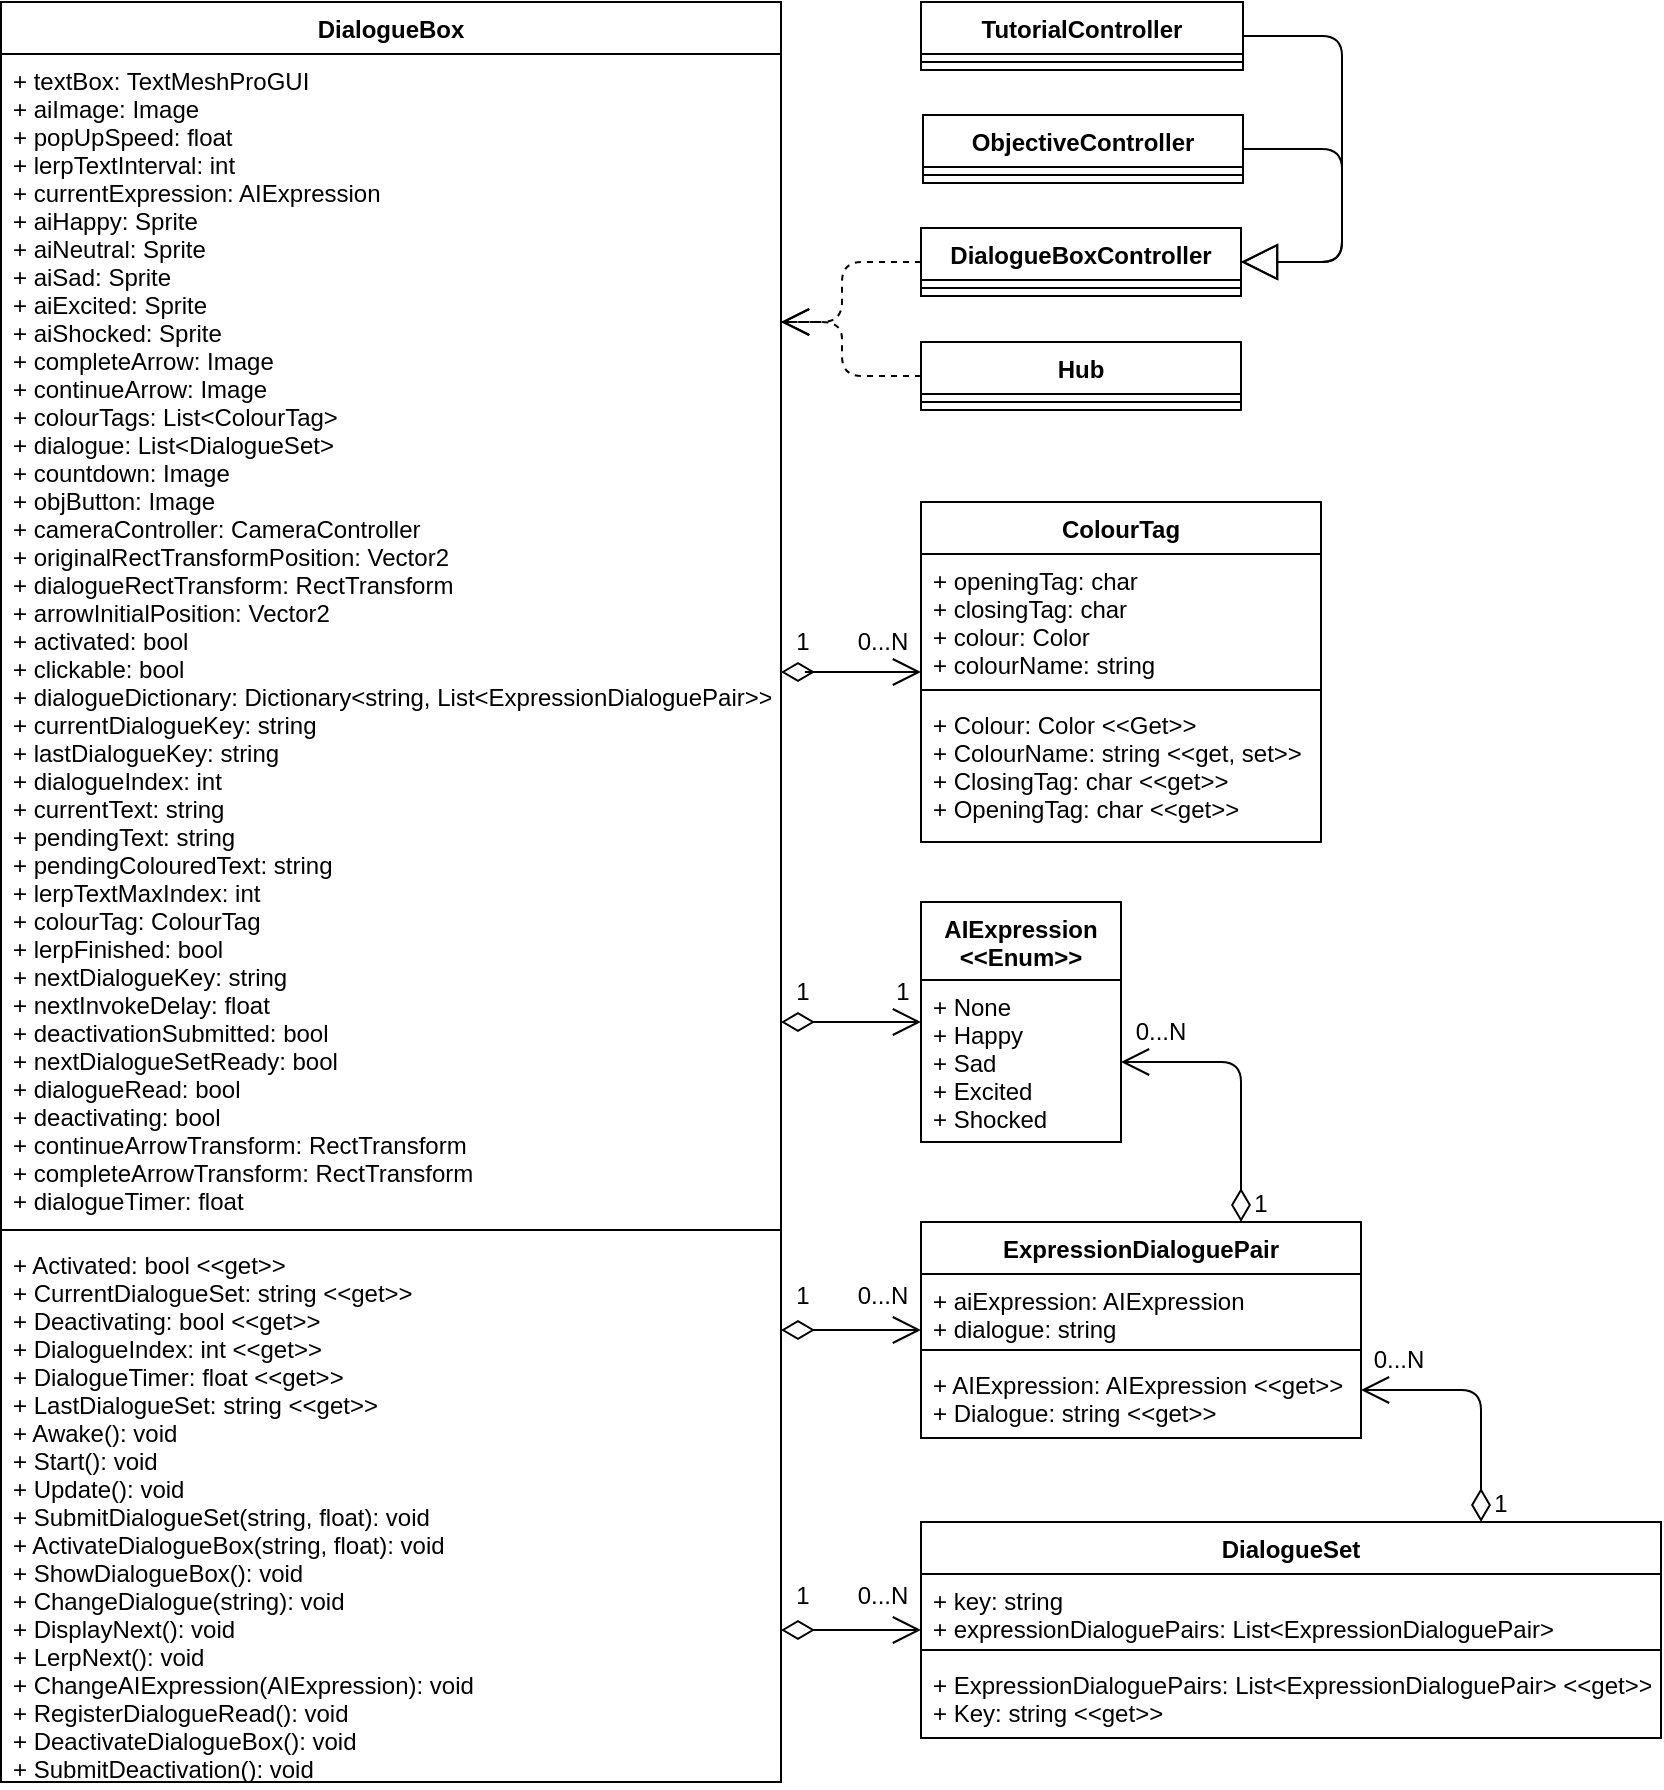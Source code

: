 <mxfile version="12.1.0" type="device" pages="1"><diagram id="YUg2zM-sCg1uVjp_kUEC" name="Page-1"><mxGraphModel dx="540" dy="940" grid="1" gridSize="10" guides="1" tooltips="1" connect="1" arrows="1" fold="1" page="1" pageScale="1" pageWidth="850" pageHeight="1100" math="0" shadow="0"><root><mxCell id="0"/><mxCell id="1" parent="0"/><mxCell id="HQEyYyZBI-7ssNKghKMO-1" value="DialogueBox" style="swimlane;fontStyle=1;align=center;verticalAlign=top;childLayout=stackLayout;horizontal=1;startSize=26;horizontalStack=0;resizeParent=1;resizeParentMax=0;resizeLast=0;collapsible=1;marginBottom=0;" vertex="1" parent="1"><mxGeometry x="9.5" y="90" width="390" height="890" as="geometry"/></mxCell><mxCell id="HQEyYyZBI-7ssNKghKMO-2" value="+ textBox: TextMeshProGUI&#10;+ aiImage: Image&#10;+ popUpSpeed: float&#10;+ lerpTextInterval: int&#10;+ currentExpression: AIExpression&#10;+ aiHappy: Sprite&#10;+ aiNeutral: Sprite&#10;+ aiSad: Sprite&#10;+ aiExcited: Sprite&#10;+ aiShocked: Sprite&#10;+ completeArrow: Image&#10;+ continueArrow: Image&#10;+ colourTags: List&lt;ColourTag&gt;&#10;+ dialogue: List&lt;DialogueSet&gt;&#10;+ countdown: Image&#10;+ objButton: Image&#10;+ cameraController: CameraController&#10;+ originalRectTransformPosition: Vector2&#10;+ dialogueRectTransform: RectTransform&#10;+ arrowInitialPosition: Vector2&#10;+ activated: bool&#10;+ clickable: bool&#10;+ dialogueDictionary: Dictionary&lt;string, List&lt;ExpressionDialoguePair&gt;&gt;&#10;+ currentDialogueKey: string&#10;+ lastDialogueKey: string&#10;+ dialogueIndex: int&#10;+ currentText: string&#10;+ pendingText: string&#10;+ pendingColouredText: string&#10;+ lerpTextMaxIndex: int&#10;+ colourTag: ColourTag&#10;+ lerpFinished: bool&#10;+ nextDialogueKey: string&#10;+ nextInvokeDelay: float&#10;+ deactivationSubmitted: bool&#10;+ nextDialogueSetReady: bool&#10;+ dialogueRead: bool&#10;+ deactivating: bool&#10;+ continueArrowTransform: RectTransform&#10;+ completeArrowTransform: RectTransform&#10;+ dialogueTimer: float" style="text;strokeColor=none;fillColor=none;align=left;verticalAlign=top;spacingLeft=4;spacingRight=4;overflow=hidden;rotatable=0;points=[[0,0.5],[1,0.5]];portConstraint=eastwest;" vertex="1" parent="HQEyYyZBI-7ssNKghKMO-1"><mxGeometry y="26" width="390" height="584" as="geometry"/></mxCell><mxCell id="HQEyYyZBI-7ssNKghKMO-3" value="" style="line;strokeWidth=1;fillColor=none;align=left;verticalAlign=middle;spacingTop=-1;spacingLeft=3;spacingRight=3;rotatable=0;labelPosition=right;points=[];portConstraint=eastwest;" vertex="1" parent="HQEyYyZBI-7ssNKghKMO-1"><mxGeometry y="610" width="390" height="8" as="geometry"/></mxCell><mxCell id="HQEyYyZBI-7ssNKghKMO-4" value="+ Activated: bool &lt;&lt;get&gt;&gt;&#10;+ CurrentDialogueSet: string &lt;&lt;get&gt;&gt;&#10;+ Deactivating: bool &lt;&lt;get&gt;&gt;&#10;+ DialogueIndex: int &lt;&lt;get&gt;&gt;&#10;+ DialogueTimer: float &lt;&lt;get&gt;&gt;&#10;+ LastDialogueSet: string &lt;&lt;get&gt;&gt;&#10;+ Awake(): void&#10;+ Start(): void&#10;+ Update(): void&#10;+ SubmitDialogueSet(string, float): void&#10;+ ActivateDialogueBox(string, float): void&#10;+ ShowDialogueBox(): void&#10;+ ChangeDialogue(string): void&#10;+ DisplayNext(): void&#10;+ LerpNext(): void&#10;+ ChangeAIExpression(AIExpression): void&#10;+ RegisterDialogueRead(): void&#10;+ DeactivateDialogueBox(): void&#10;+ SubmitDeactivation(): void" style="text;strokeColor=none;fillColor=none;align=left;verticalAlign=top;spacingLeft=4;spacingRight=4;overflow=hidden;rotatable=0;points=[[0,0.5],[1,0.5]];portConstraint=eastwest;" vertex="1" parent="HQEyYyZBI-7ssNKghKMO-1"><mxGeometry y="618" width="390" height="272" as="geometry"/></mxCell><mxCell id="HQEyYyZBI-7ssNKghKMO-5" value="AIExpression&#10;&lt;&lt;Enum&gt;&gt;" style="swimlane;fontStyle=1;align=center;verticalAlign=top;childLayout=stackLayout;horizontal=1;startSize=39;horizontalStack=0;resizeParent=1;resizeParentMax=0;resizeLast=0;collapsible=1;marginBottom=0;" vertex="1" parent="1"><mxGeometry x="469.5" y="540" width="100" height="120" as="geometry"/></mxCell><mxCell id="HQEyYyZBI-7ssNKghKMO-6" value="+ None&#10;+ Happy&#10;+ Sad&#10;+ Excited&#10;+ Shocked" style="text;strokeColor=none;fillColor=none;align=left;verticalAlign=top;spacingLeft=4;spacingRight=4;overflow=hidden;rotatable=0;points=[[0,0.5],[1,0.5]];portConstraint=eastwest;" vertex="1" parent="HQEyYyZBI-7ssNKghKMO-5"><mxGeometry y="39" width="100" height="81" as="geometry"/></mxCell><mxCell id="HQEyYyZBI-7ssNKghKMO-9" value="ColourTag" style="swimlane;fontStyle=1;align=center;verticalAlign=top;childLayout=stackLayout;horizontal=1;startSize=26;horizontalStack=0;resizeParent=1;resizeParentMax=0;resizeLast=0;collapsible=1;marginBottom=0;" vertex="1" parent="1"><mxGeometry x="469.5" y="340" width="200" height="170" as="geometry"/></mxCell><mxCell id="HQEyYyZBI-7ssNKghKMO-10" value="+ openingTag: char&#10;+ closingTag: char&#10;+ colour: Color&#10;+ colourName: string" style="text;strokeColor=none;fillColor=none;align=left;verticalAlign=top;spacingLeft=4;spacingRight=4;overflow=hidden;rotatable=0;points=[[0,0.5],[1,0.5]];portConstraint=eastwest;" vertex="1" parent="HQEyYyZBI-7ssNKghKMO-9"><mxGeometry y="26" width="200" height="64" as="geometry"/></mxCell><mxCell id="HQEyYyZBI-7ssNKghKMO-11" value="" style="line;strokeWidth=1;fillColor=none;align=left;verticalAlign=middle;spacingTop=-1;spacingLeft=3;spacingRight=3;rotatable=0;labelPosition=right;points=[];portConstraint=eastwest;" vertex="1" parent="HQEyYyZBI-7ssNKghKMO-9"><mxGeometry y="90" width="200" height="8" as="geometry"/></mxCell><mxCell id="HQEyYyZBI-7ssNKghKMO-12" value="+ Colour: Color &lt;&lt;Get&gt;&gt;&#10;+ ColourName: string &lt;&lt;get, set&gt;&gt;&#10;+ ClosingTag: char &lt;&lt;get&gt;&gt;&#10;+ OpeningTag: char &lt;&lt;get&gt;&gt;" style="text;strokeColor=none;fillColor=none;align=left;verticalAlign=top;spacingLeft=4;spacingRight=4;overflow=hidden;rotatable=0;points=[[0,0.5],[1,0.5]];portConstraint=eastwest;" vertex="1" parent="HQEyYyZBI-7ssNKghKMO-9"><mxGeometry y="98" width="200" height="72" as="geometry"/></mxCell><mxCell id="HQEyYyZBI-7ssNKghKMO-13" value="ExpressionDialoguePair" style="swimlane;fontStyle=1;align=center;verticalAlign=top;childLayout=stackLayout;horizontal=1;startSize=26;horizontalStack=0;resizeParent=1;resizeParentMax=0;resizeLast=0;collapsible=1;marginBottom=0;" vertex="1" parent="1"><mxGeometry x="469.5" y="700" width="220" height="108" as="geometry"/></mxCell><mxCell id="HQEyYyZBI-7ssNKghKMO-14" value="+ aiExpression: AIExpression&#10;+ dialogue: string" style="text;strokeColor=none;fillColor=none;align=left;verticalAlign=top;spacingLeft=4;spacingRight=4;overflow=hidden;rotatable=0;points=[[0,0.5],[1,0.5]];portConstraint=eastwest;" vertex="1" parent="HQEyYyZBI-7ssNKghKMO-13"><mxGeometry y="26" width="220" height="34" as="geometry"/></mxCell><mxCell id="HQEyYyZBI-7ssNKghKMO-15" value="" style="line;strokeWidth=1;fillColor=none;align=left;verticalAlign=middle;spacingTop=-1;spacingLeft=3;spacingRight=3;rotatable=0;labelPosition=right;points=[];portConstraint=eastwest;" vertex="1" parent="HQEyYyZBI-7ssNKghKMO-13"><mxGeometry y="60" width="220" height="8" as="geometry"/></mxCell><mxCell id="HQEyYyZBI-7ssNKghKMO-16" value="+ AIExpression: AIExpression &lt;&lt;get&gt;&gt;&#10;+ Dialogue: string &lt;&lt;get&gt;&gt;" style="text;strokeColor=none;fillColor=none;align=left;verticalAlign=top;spacingLeft=4;spacingRight=4;overflow=hidden;rotatable=0;points=[[0,0.5],[1,0.5]];portConstraint=eastwest;" vertex="1" parent="HQEyYyZBI-7ssNKghKMO-13"><mxGeometry y="68" width="220" height="40" as="geometry"/></mxCell><mxCell id="HQEyYyZBI-7ssNKghKMO-17" value="DialogueSet" style="swimlane;fontStyle=1;align=center;verticalAlign=top;childLayout=stackLayout;horizontal=1;startSize=26;horizontalStack=0;resizeParent=1;resizeParentMax=0;resizeLast=0;collapsible=1;marginBottom=0;" vertex="1" parent="1"><mxGeometry x="469.5" y="850" width="370" height="108" as="geometry"/></mxCell><mxCell id="HQEyYyZBI-7ssNKghKMO-18" value="+ key: string&#10;+ expressionDialoguePairs: List&lt;ExpressionDialoguePair&gt;" style="text;strokeColor=none;fillColor=none;align=left;verticalAlign=top;spacingLeft=4;spacingRight=4;overflow=hidden;rotatable=0;points=[[0,0.5],[1,0.5]];portConstraint=eastwest;" vertex="1" parent="HQEyYyZBI-7ssNKghKMO-17"><mxGeometry y="26" width="370" height="34" as="geometry"/></mxCell><mxCell id="HQEyYyZBI-7ssNKghKMO-19" value="" style="line;strokeWidth=1;fillColor=none;align=left;verticalAlign=middle;spacingTop=-1;spacingLeft=3;spacingRight=3;rotatable=0;labelPosition=right;points=[];portConstraint=eastwest;" vertex="1" parent="HQEyYyZBI-7ssNKghKMO-17"><mxGeometry y="60" width="370" height="8" as="geometry"/></mxCell><mxCell id="HQEyYyZBI-7ssNKghKMO-20" value="+ ExpressionDialoguePairs: List&lt;ExpressionDialoguePair&gt; &lt;&lt;get&gt;&gt;&#10;+ Key: string &lt;&lt;get&gt;&gt;" style="text;strokeColor=none;fillColor=none;align=left;verticalAlign=top;spacingLeft=4;spacingRight=4;overflow=hidden;rotatable=0;points=[[0,0.5],[1,0.5]];portConstraint=eastwest;" vertex="1" parent="HQEyYyZBI-7ssNKghKMO-17"><mxGeometry y="68" width="370" height="40" as="geometry"/></mxCell><mxCell id="HQEyYyZBI-7ssNKghKMO-21" value="" style="endArrow=open;html=1;endSize=12;startArrow=diamondThin;startSize=14;startFill=0;edgeStyle=orthogonalEdgeStyle;align=left;verticalAlign=bottom;" edge="1" parent="1" source="HQEyYyZBI-7ssNKghKMO-1" target="HQEyYyZBI-7ssNKghKMO-9"><mxGeometry x="-0.429" y="25" relative="1" as="geometry"><mxPoint x="399.5" y="420" as="sourcePoint"/><mxPoint x="789.5" y="460" as="targetPoint"/><Array as="points"><mxPoint x="409.5" y="425"/><mxPoint x="409.5" y="425"/></Array><mxPoint as="offset"/></mxGeometry></mxCell><mxCell id="HQEyYyZBI-7ssNKghKMO-22" value="0...N" style="text;html=1;resizable=0;points=[];align=center;verticalAlign=middle;labelBackgroundColor=#ffffff;" vertex="1" connectable="0" parent="HQEyYyZBI-7ssNKghKMO-21"><mxGeometry x="0.794" relative="1" as="geometry"><mxPoint x="-12.5" y="-15" as="offset"/></mxGeometry></mxCell><mxCell id="HQEyYyZBI-7ssNKghKMO-24" value="1" style="text;html=1;resizable=0;points=[];align=center;verticalAlign=middle;labelBackgroundColor=#ffffff;" vertex="1" connectable="0" parent="HQEyYyZBI-7ssNKghKMO-21"><mxGeometry x="-0.749" y="1" relative="1" as="geometry"><mxPoint x="1.5" y="-14" as="offset"/></mxGeometry></mxCell><mxCell id="HQEyYyZBI-7ssNKghKMO-26" value="" style="endArrow=open;html=1;endSize=12;startArrow=diamondThin;startSize=14;startFill=0;edgeStyle=orthogonalEdgeStyle;align=left;verticalAlign=bottom;" edge="1" parent="1" source="HQEyYyZBI-7ssNKghKMO-1" target="HQEyYyZBI-7ssNKghKMO-5"><mxGeometry x="-0.429" y="25" relative="1" as="geometry"><mxPoint x="399.5" y="620" as="sourcePoint"/><mxPoint x="479.5" y="334.833" as="targetPoint"/><Array as="points"><mxPoint x="419.5" y="600"/><mxPoint x="419.5" y="600"/></Array><mxPoint as="offset"/></mxGeometry></mxCell><mxCell id="HQEyYyZBI-7ssNKghKMO-27" value="1" style="text;html=1;resizable=0;points=[];align=center;verticalAlign=middle;labelBackgroundColor=#ffffff;" vertex="1" connectable="0" parent="HQEyYyZBI-7ssNKghKMO-26"><mxGeometry x="0.794" relative="1" as="geometry"><mxPoint x="-3" y="-15" as="offset"/></mxGeometry></mxCell><mxCell id="HQEyYyZBI-7ssNKghKMO-28" value="1" style="text;html=1;resizable=0;points=[];align=center;verticalAlign=middle;labelBackgroundColor=#ffffff;" vertex="1" connectable="0" parent="HQEyYyZBI-7ssNKghKMO-26"><mxGeometry x="-0.749" y="1" relative="1" as="geometry"><mxPoint x="1.5" y="-14" as="offset"/></mxGeometry></mxCell><mxCell id="HQEyYyZBI-7ssNKghKMO-29" value="" style="endArrow=open;html=1;endSize=12;startArrow=diamondThin;startSize=14;startFill=0;edgeStyle=orthogonalEdgeStyle;align=left;verticalAlign=bottom;" edge="1" parent="1" source="HQEyYyZBI-7ssNKghKMO-13" target="HQEyYyZBI-7ssNKghKMO-5"><mxGeometry x="-0.429" y="25" relative="1" as="geometry"><mxPoint x="479.5" y="630.833" as="sourcePoint"/><mxPoint x="409.5" y="630.833" as="targetPoint"/><Array as="points"><mxPoint x="629.5" y="620"/></Array><mxPoint as="offset"/></mxGeometry></mxCell><mxCell id="HQEyYyZBI-7ssNKghKMO-30" value="0...N" style="text;html=1;resizable=0;points=[];align=center;verticalAlign=middle;labelBackgroundColor=#ffffff;" vertex="1" connectable="0" parent="HQEyYyZBI-7ssNKghKMO-29"><mxGeometry x="0.794" relative="1" as="geometry"><mxPoint x="5" y="-15" as="offset"/></mxGeometry></mxCell><mxCell id="HQEyYyZBI-7ssNKghKMO-31" value="1" style="text;html=1;resizable=0;points=[];align=center;verticalAlign=middle;labelBackgroundColor=#ffffff;" vertex="1" connectable="0" parent="HQEyYyZBI-7ssNKghKMO-29"><mxGeometry x="-0.749" y="1" relative="1" as="geometry"><mxPoint x="10.5" y="8.5" as="offset"/></mxGeometry></mxCell><mxCell id="HQEyYyZBI-7ssNKghKMO-32" value="" style="endArrow=open;html=1;endSize=12;startArrow=diamondThin;startSize=14;startFill=0;edgeStyle=orthogonalEdgeStyle;align=left;verticalAlign=bottom;" edge="1" parent="1" source="HQEyYyZBI-7ssNKghKMO-17" target="HQEyYyZBI-7ssNKghKMO-13"><mxGeometry x="-0.429" y="25" relative="1" as="geometry"><mxPoint x="779.333" y="869" as="sourcePoint"/><mxPoint x="719" y="783.833" as="targetPoint"/><Array as="points"><mxPoint x="749.5" y="784"/></Array><mxPoint as="offset"/></mxGeometry></mxCell><mxCell id="HQEyYyZBI-7ssNKghKMO-33" value="0...N" style="text;html=1;resizable=0;points=[];align=center;verticalAlign=middle;labelBackgroundColor=#ffffff;" vertex="1" connectable="0" parent="HQEyYyZBI-7ssNKghKMO-32"><mxGeometry x="0.794" relative="1" as="geometry"><mxPoint x="5" y="-15" as="offset"/></mxGeometry></mxCell><mxCell id="HQEyYyZBI-7ssNKghKMO-34" value="1" style="text;html=1;resizable=0;points=[];align=center;verticalAlign=middle;labelBackgroundColor=#ffffff;" vertex="1" connectable="0" parent="HQEyYyZBI-7ssNKghKMO-32"><mxGeometry x="-0.749" y="1" relative="1" as="geometry"><mxPoint x="10.5" y="6.5" as="offset"/></mxGeometry></mxCell><mxCell id="HQEyYyZBI-7ssNKghKMO-35" value="" style="endArrow=open;html=1;endSize=12;startArrow=diamondThin;startSize=14;startFill=0;edgeStyle=orthogonalEdgeStyle;align=left;verticalAlign=bottom;" edge="1" parent="1" source="HQEyYyZBI-7ssNKghKMO-1" target="HQEyYyZBI-7ssNKghKMO-17"><mxGeometry x="-0.429" y="25" relative="1" as="geometry"><mxPoint x="399.5" y="904" as="sourcePoint"/><mxPoint x="699.5" y="678" as="targetPoint"/><Array as="points"><mxPoint x="429.5" y="904"/><mxPoint x="429.5" y="904"/></Array><mxPoint as="offset"/></mxGeometry></mxCell><mxCell id="HQEyYyZBI-7ssNKghKMO-36" value="0...N" style="text;html=1;resizable=0;points=[];align=center;verticalAlign=middle;labelBackgroundColor=#ffffff;" vertex="1" connectable="0" parent="HQEyYyZBI-7ssNKghKMO-35"><mxGeometry x="0.794" relative="1" as="geometry"><mxPoint x="-13" y="-17" as="offset"/></mxGeometry></mxCell><mxCell id="HQEyYyZBI-7ssNKghKMO-37" value="1" style="text;html=1;resizable=0;points=[];align=center;verticalAlign=middle;labelBackgroundColor=#ffffff;" vertex="1" connectable="0" parent="HQEyYyZBI-7ssNKghKMO-35"><mxGeometry x="-0.749" y="1" relative="1" as="geometry"><mxPoint x="1" y="-16" as="offset"/></mxGeometry></mxCell><mxCell id="HQEyYyZBI-7ssNKghKMO-38" value="" style="endArrow=open;html=1;endSize=12;startArrow=diamondThin;startSize=14;startFill=0;edgeStyle=orthogonalEdgeStyle;align=left;verticalAlign=bottom;" edge="1" parent="1" source="HQEyYyZBI-7ssNKghKMO-1" target="HQEyYyZBI-7ssNKghKMO-13"><mxGeometry x="-0.429" y="25" relative="1" as="geometry"><mxPoint x="399.5" y="760" as="sourcePoint"/><mxPoint x="479.5" y="913.529" as="targetPoint"/><Array as="points"><mxPoint x="419.5" y="754"/><mxPoint x="419.5" y="754"/></Array><mxPoint as="offset"/></mxGeometry></mxCell><mxCell id="HQEyYyZBI-7ssNKghKMO-39" value="0...N" style="text;html=1;resizable=0;points=[];align=center;verticalAlign=middle;labelBackgroundColor=#ffffff;" vertex="1" connectable="0" parent="HQEyYyZBI-7ssNKghKMO-38"><mxGeometry x="0.794" relative="1" as="geometry"><mxPoint x="-13" y="-17" as="offset"/></mxGeometry></mxCell><mxCell id="HQEyYyZBI-7ssNKghKMO-40" value="1" style="text;html=1;resizable=0;points=[];align=center;verticalAlign=middle;labelBackgroundColor=#ffffff;" vertex="1" connectable="0" parent="HQEyYyZBI-7ssNKghKMO-38"><mxGeometry x="-0.749" y="1" relative="1" as="geometry"><mxPoint x="1" y="-16" as="offset"/></mxGeometry></mxCell><mxCell id="HQEyYyZBI-7ssNKghKMO-42" value="" style="endArrow=open;endSize=12;dashed=1;html=1;edgeStyle=orthogonalEdgeStyle;" edge="1" parent="1" source="HQEyYyZBI-7ssNKghKMO-50" target="HQEyYyZBI-7ssNKghKMO-1"><mxGeometry width="160" relative="1" as="geometry"><mxPoint x="549.5" y="230" as="sourcePoint"/><mxPoint x="749.5" y="130" as="targetPoint"/><Array as="points"><mxPoint x="430" y="220"/><mxPoint x="430" y="250"/></Array></mxGeometry></mxCell><mxCell id="HQEyYyZBI-7ssNKghKMO-43" value="TutorialController" style="swimlane;fontStyle=1;align=center;verticalAlign=top;childLayout=stackLayout;horizontal=1;startSize=26;horizontalStack=0;resizeParent=1;resizeParentMax=0;resizeLast=0;collapsible=1;marginBottom=0;" vertex="1" parent="1"><mxGeometry x="469.5" y="90" width="161" height="34" as="geometry"/></mxCell><mxCell id="HQEyYyZBI-7ssNKghKMO-45" value="" style="line;strokeWidth=1;fillColor=none;align=left;verticalAlign=middle;spacingTop=-1;spacingLeft=3;spacingRight=3;rotatable=0;labelPosition=right;points=[];portConstraint=eastwest;" vertex="1" parent="HQEyYyZBI-7ssNKghKMO-43"><mxGeometry y="26" width="161" height="8" as="geometry"/></mxCell><mxCell id="HQEyYyZBI-7ssNKghKMO-48" value="ObjectiveController" style="swimlane;fontStyle=1;align=center;verticalAlign=top;childLayout=stackLayout;horizontal=1;startSize=26;horizontalStack=0;resizeParent=1;resizeParentMax=0;resizeLast=0;collapsible=1;marginBottom=0;" vertex="1" parent="1"><mxGeometry x="470.5" y="146.5" width="160" height="34" as="geometry"/></mxCell><mxCell id="HQEyYyZBI-7ssNKghKMO-49" value="" style="line;strokeWidth=1;fillColor=none;align=left;verticalAlign=middle;spacingTop=-1;spacingLeft=3;spacingRight=3;rotatable=0;labelPosition=right;points=[];portConstraint=eastwest;" vertex="1" parent="HQEyYyZBI-7ssNKghKMO-48"><mxGeometry y="26" width="160" height="8" as="geometry"/></mxCell><mxCell id="HQEyYyZBI-7ssNKghKMO-50" value="DialogueBoxController" style="swimlane;fontStyle=1;align=center;verticalAlign=top;childLayout=stackLayout;horizontal=1;startSize=26;horizontalStack=0;resizeParent=1;resizeParentMax=0;resizeLast=0;collapsible=1;marginBottom=0;" vertex="1" parent="1"><mxGeometry x="469.5" y="203" width="160" height="34" as="geometry"/></mxCell><mxCell id="HQEyYyZBI-7ssNKghKMO-51" value="" style="line;strokeWidth=1;fillColor=none;align=left;verticalAlign=middle;spacingTop=-1;spacingLeft=3;spacingRight=3;rotatable=0;labelPosition=right;points=[];portConstraint=eastwest;" vertex="1" parent="HQEyYyZBI-7ssNKghKMO-50"><mxGeometry y="26" width="160" height="8" as="geometry"/></mxCell><mxCell id="HQEyYyZBI-7ssNKghKMO-52" value="" style="endArrow=block;endSize=16;endFill=0;html=1;edgeStyle=orthogonalEdgeStyle;" edge="1" parent="1" source="HQEyYyZBI-7ssNKghKMO-48" target="HQEyYyZBI-7ssNKghKMO-50"><mxGeometry width="160" relative="1" as="geometry"><mxPoint x="560" y="290" as="sourcePoint"/><mxPoint x="720" y="290" as="targetPoint"/><Array as="points"><mxPoint x="680" y="163"/><mxPoint x="680" y="220"/></Array></mxGeometry></mxCell><mxCell id="HQEyYyZBI-7ssNKghKMO-53" value="" style="endArrow=block;endSize=16;endFill=0;html=1;edgeStyle=orthogonalEdgeStyle;" edge="1" parent="1" source="HQEyYyZBI-7ssNKghKMO-43" target="HQEyYyZBI-7ssNKghKMO-50"><mxGeometry width="160" relative="1" as="geometry"><mxPoint x="668.154" y="230" as="sourcePoint"/><mxPoint x="591.846" y="199" as="targetPoint"/><Array as="points"><mxPoint x="680" y="107"/><mxPoint x="680" y="220"/></Array></mxGeometry></mxCell><mxCell id="HQEyYyZBI-7ssNKghKMO-54" value="Hub" style="swimlane;fontStyle=1;align=center;verticalAlign=top;childLayout=stackLayout;horizontal=1;startSize=26;horizontalStack=0;resizeParent=1;resizeParentMax=0;resizeLast=0;collapsible=1;marginBottom=0;" vertex="1" parent="1"><mxGeometry x="469.5" y="260" width="160" height="34" as="geometry"/></mxCell><mxCell id="HQEyYyZBI-7ssNKghKMO-55" value="" style="line;strokeWidth=1;fillColor=none;align=left;verticalAlign=middle;spacingTop=-1;spacingLeft=3;spacingRight=3;rotatable=0;labelPosition=right;points=[];portConstraint=eastwest;" vertex="1" parent="HQEyYyZBI-7ssNKghKMO-54"><mxGeometry y="26" width="160" height="8" as="geometry"/></mxCell><mxCell id="HQEyYyZBI-7ssNKghKMO-56" value="" style="endArrow=open;endSize=12;dashed=1;html=1;edgeStyle=orthogonalEdgeStyle;" edge="1" parent="1" source="HQEyYyZBI-7ssNKghKMO-54" target="HQEyYyZBI-7ssNKghKMO-1"><mxGeometry width="160" relative="1" as="geometry"><mxPoint x="470" y="181.905" as="sourcePoint"/><mxPoint x="409.5" y="181.905" as="targetPoint"/><Array as="points"><mxPoint x="430" y="277"/><mxPoint x="430" y="250"/></Array></mxGeometry></mxCell></root></mxGraphModel></diagram></mxfile>
